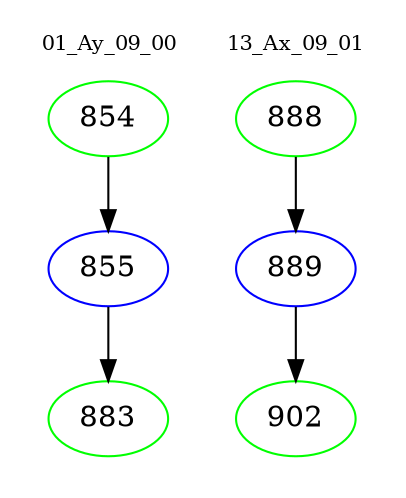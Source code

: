 digraph{
subgraph cluster_0 {
color = white
label = "01_Ay_09_00";
fontsize=10;
T0_854 [label="854", color="green"]
T0_854 -> T0_855 [color="black"]
T0_855 [label="855", color="blue"]
T0_855 -> T0_883 [color="black"]
T0_883 [label="883", color="green"]
}
subgraph cluster_1 {
color = white
label = "13_Ax_09_01";
fontsize=10;
T1_888 [label="888", color="green"]
T1_888 -> T1_889 [color="black"]
T1_889 [label="889", color="blue"]
T1_889 -> T1_902 [color="black"]
T1_902 [label="902", color="green"]
}
}
